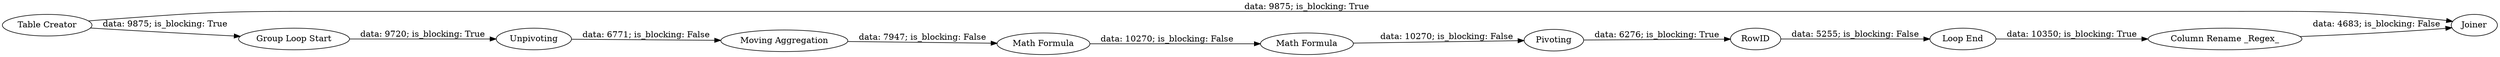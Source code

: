 digraph {
	"2589957218107613614_6" [label="Math Formula"]
	"2589957218107613614_7" [label=Pivoting]
	"2589957218107613614_5" [label="Moving Aggregation"]
	"2589957218107613614_1" [label="Table Creator"]
	"2589957218107613614_11" [label="Column Rename _Regex_"]
	"2589957218107613614_9" [label=RowID]
	"2589957218107613614_4" [label=Unpivoting]
	"2589957218107613614_12" [label=Joiner]
	"2589957218107613614_8" [label="Math Formula"]
	"2589957218107613614_2" [label="Group Loop Start"]
	"2589957218107613614_10" [label="Loop End"]
	"2589957218107613614_9" -> "2589957218107613614_10" [label="data: 5255; is_blocking: False"]
	"2589957218107613614_10" -> "2589957218107613614_11" [label="data: 10350; is_blocking: True"]
	"2589957218107613614_8" -> "2589957218107613614_7" [label="data: 10270; is_blocking: False"]
	"2589957218107613614_7" -> "2589957218107613614_9" [label="data: 6276; is_blocking: True"]
	"2589957218107613614_1" -> "2589957218107613614_12" [label="data: 9875; is_blocking: True"]
	"2589957218107613614_1" -> "2589957218107613614_2" [label="data: 9875; is_blocking: True"]
	"2589957218107613614_11" -> "2589957218107613614_12" [label="data: 4683; is_blocking: False"]
	"2589957218107613614_4" -> "2589957218107613614_5" [label="data: 6771; is_blocking: False"]
	"2589957218107613614_2" -> "2589957218107613614_4" [label="data: 9720; is_blocking: True"]
	"2589957218107613614_6" -> "2589957218107613614_8" [label="data: 10270; is_blocking: False"]
	"2589957218107613614_5" -> "2589957218107613614_6" [label="data: 7947; is_blocking: False"]
	rankdir=LR
}
